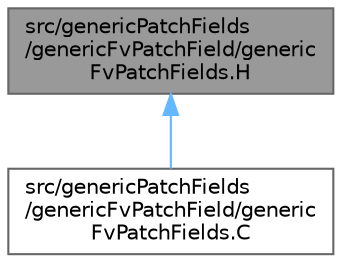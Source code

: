digraph "src/genericPatchFields/genericFvPatchField/genericFvPatchFields.H"
{
 // LATEX_PDF_SIZE
  bgcolor="transparent";
  edge [fontname=Helvetica,fontsize=10,labelfontname=Helvetica,labelfontsize=10];
  node [fontname=Helvetica,fontsize=10,shape=box,height=0.2,width=0.4];
  Node1 [id="Node000001",label="src/genericPatchFields\l/genericFvPatchField/generic\lFvPatchFields.H",height=0.2,width=0.4,color="gray40", fillcolor="grey60", style="filled", fontcolor="black",tooltip=" "];
  Node1 -> Node2 [id="edge1_Node000001_Node000002",dir="back",color="steelblue1",style="solid",tooltip=" "];
  Node2 [id="Node000002",label="src/genericPatchFields\l/genericFvPatchField/generic\lFvPatchFields.C",height=0.2,width=0.4,color="grey40", fillcolor="white", style="filled",URL="$genericFvPatchFields_8C.html",tooltip=" "];
}
